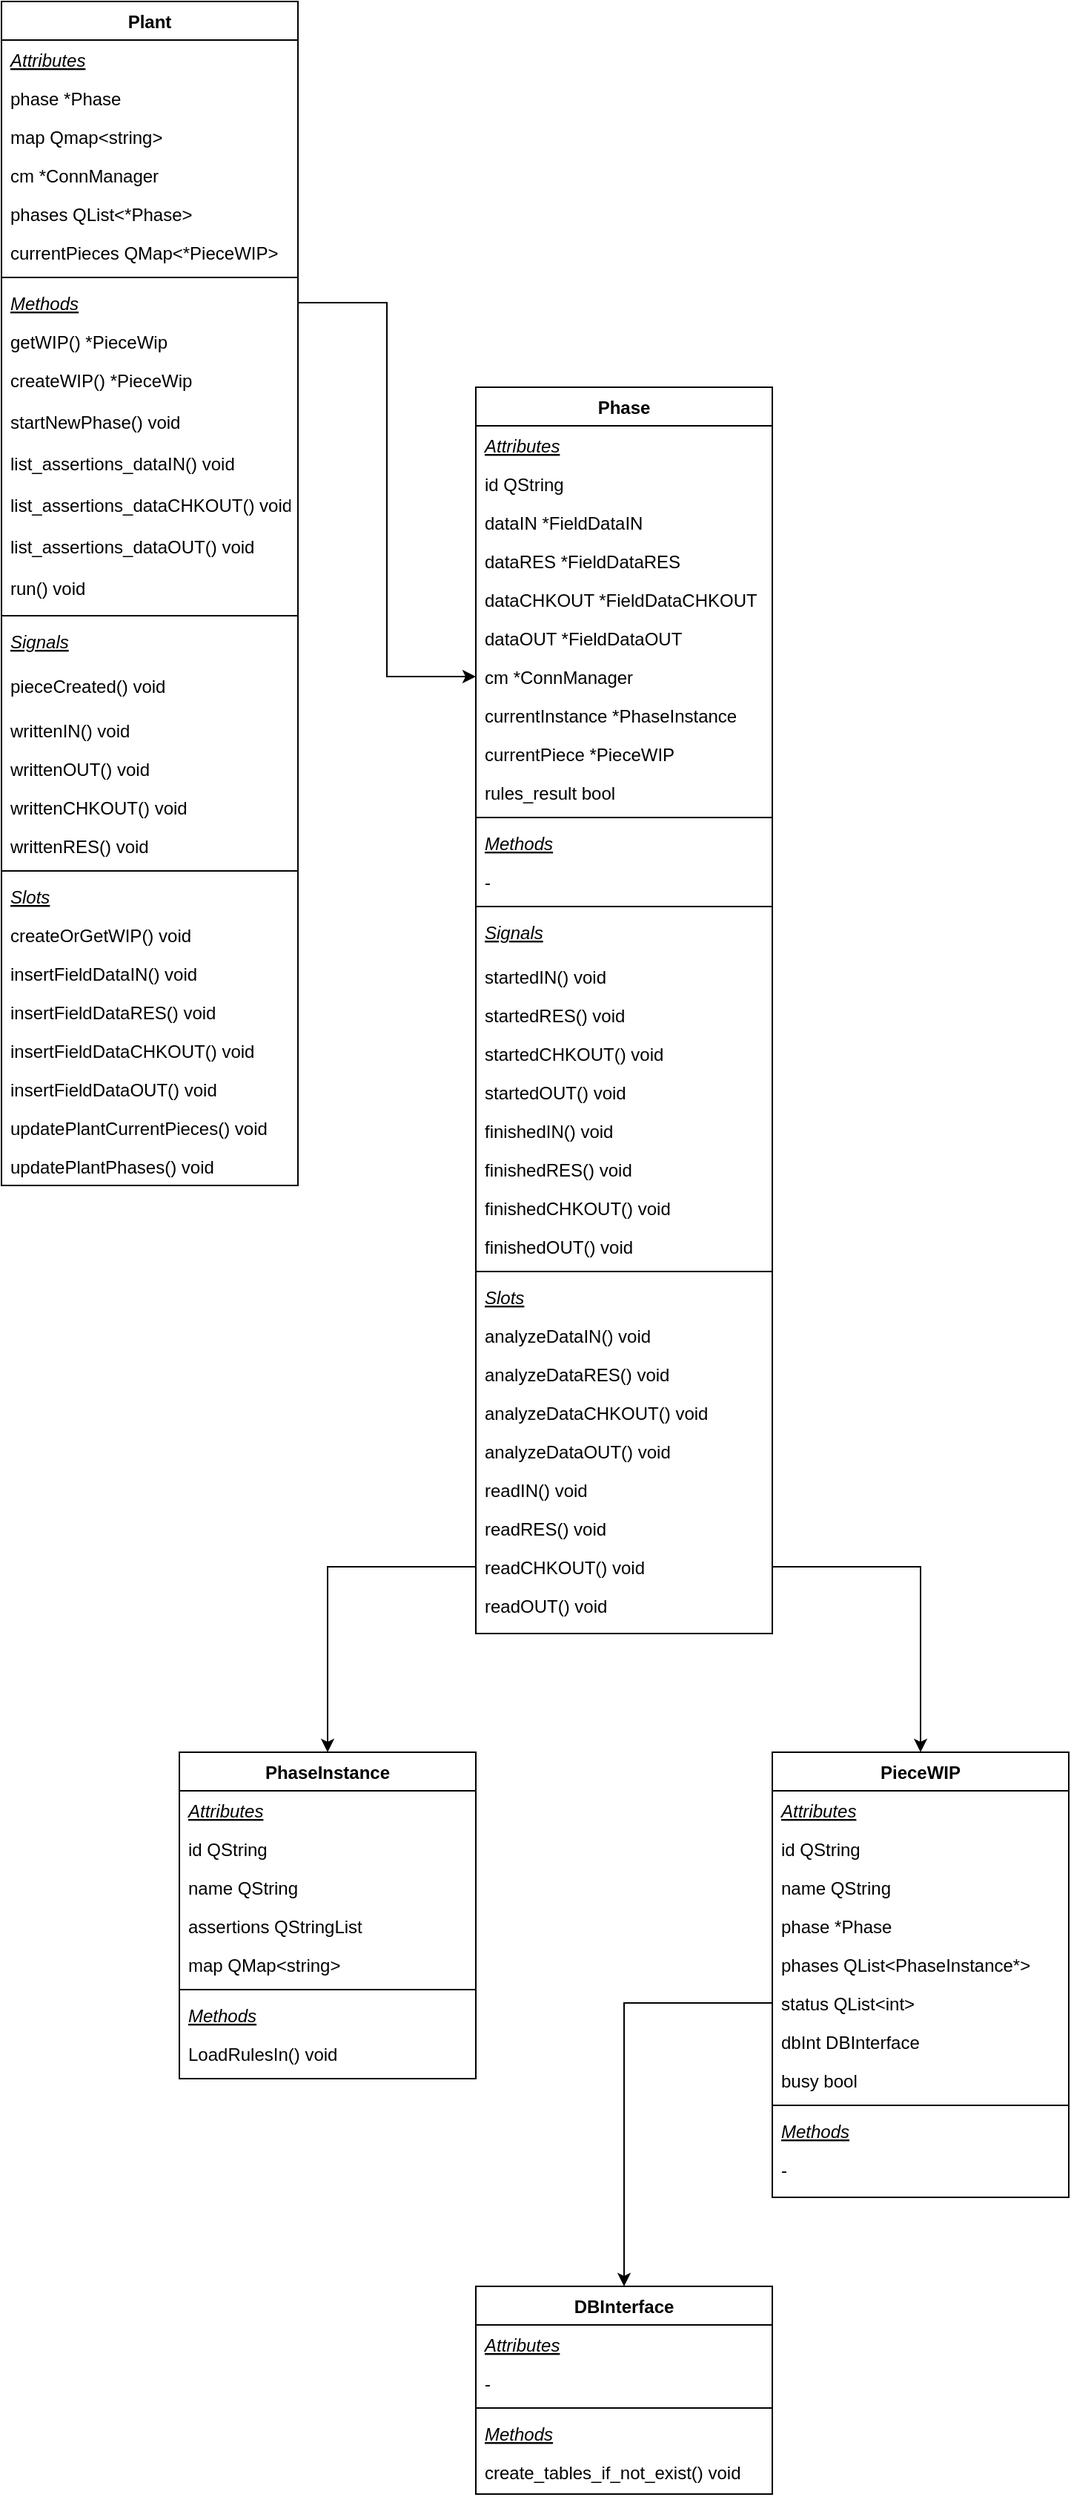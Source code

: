 <mxfile version="20.2.6" type="github">
  <diagram id="C5RBs43oDa-KdzZeNtuy" name="Page-1">
    <mxGraphModel dx="1750" dy="669" grid="1" gridSize="10" guides="1" tooltips="1" connect="1" arrows="1" fold="1" page="1" pageScale="1" pageWidth="827" pageHeight="1169" math="0" shadow="0">
      <root>
        <mxCell id="WIyWlLk6GJQsqaUBKTNV-0" />
        <mxCell id="WIyWlLk6GJQsqaUBKTNV-1" parent="WIyWlLk6GJQsqaUBKTNV-0" />
        <mxCell id="zkfFHV4jXpPFQw0GAbJ--0" value="Plant" style="swimlane;fontStyle=1;align=center;verticalAlign=top;childLayout=stackLayout;horizontal=1;startSize=26;horizontalStack=0;resizeParent=1;resizeLast=0;collapsible=1;marginBottom=0;rounded=0;shadow=0;strokeWidth=1;" parent="WIyWlLk6GJQsqaUBKTNV-1" vertex="1">
          <mxGeometry x="60" y="60" width="200" height="798" as="geometry">
            <mxRectangle x="220" y="120" width="160" height="26" as="alternateBounds" />
          </mxGeometry>
        </mxCell>
        <mxCell id="zkfFHV4jXpPFQw0GAbJ--1" value="Attributes" style="text;align=left;verticalAlign=top;spacingLeft=4;spacingRight=4;overflow=hidden;rotatable=0;points=[[0,0.5],[1,0.5]];portConstraint=eastwest;fontStyle=6" parent="zkfFHV4jXpPFQw0GAbJ--0" vertex="1">
          <mxGeometry y="26" width="200" height="26" as="geometry" />
        </mxCell>
        <mxCell id="JJc6NyB3upuEe_LLqBc--6" value="phase *Phase" style="text;align=left;verticalAlign=top;spacingLeft=4;spacingRight=4;overflow=hidden;rotatable=0;points=[[0,0.5],[1,0.5]];portConstraint=eastwest;" parent="zkfFHV4jXpPFQw0GAbJ--0" vertex="1">
          <mxGeometry y="52" width="200" height="26" as="geometry" />
        </mxCell>
        <mxCell id="JJc6NyB3upuEe_LLqBc--1" value="map Qmap&lt;string&gt;" style="text;align=left;verticalAlign=top;spacingLeft=4;spacingRight=4;overflow=hidden;rotatable=0;points=[[0,0.5],[1,0.5]];portConstraint=eastwest;" parent="zkfFHV4jXpPFQw0GAbJ--0" vertex="1">
          <mxGeometry y="78" width="200" height="26" as="geometry" />
        </mxCell>
        <mxCell id="zkfFHV4jXpPFQw0GAbJ--2" value="cm *ConnManager" style="text;align=left;verticalAlign=top;spacingLeft=4;spacingRight=4;overflow=hidden;rotatable=0;points=[[0,0.5],[1,0.5]];portConstraint=eastwest;rounded=0;shadow=0;html=0;" parent="zkfFHV4jXpPFQw0GAbJ--0" vertex="1">
          <mxGeometry y="104" width="200" height="26" as="geometry" />
        </mxCell>
        <mxCell id="zkfFHV4jXpPFQw0GAbJ--3" value="phases QList&lt;*Phase&gt;" style="text;align=left;verticalAlign=top;spacingLeft=4;spacingRight=4;overflow=hidden;rotatable=0;points=[[0,0.5],[1,0.5]];portConstraint=eastwest;rounded=0;shadow=0;html=0;" parent="zkfFHV4jXpPFQw0GAbJ--0" vertex="1">
          <mxGeometry y="130" width="200" height="26" as="geometry" />
        </mxCell>
        <mxCell id="JJc6NyB3upuEe_LLqBc--2" value="currentPieces QMap&lt;*PieceWIP&gt;" style="text;align=left;verticalAlign=top;spacingLeft=4;spacingRight=4;overflow=hidden;rotatable=0;points=[[0,0.5],[1,0.5]];portConstraint=eastwest;rounded=0;shadow=0;html=0;" parent="zkfFHV4jXpPFQw0GAbJ--0" vertex="1">
          <mxGeometry y="156" width="200" height="26" as="geometry" />
        </mxCell>
        <mxCell id="zkfFHV4jXpPFQw0GAbJ--4" value="" style="line;html=1;strokeWidth=1;align=left;verticalAlign=middle;spacingTop=-1;spacingLeft=3;spacingRight=3;rotatable=0;labelPosition=right;points=[];portConstraint=eastwest;" parent="zkfFHV4jXpPFQw0GAbJ--0" vertex="1">
          <mxGeometry y="182" width="200" height="8" as="geometry" />
        </mxCell>
        <mxCell id="JJc6NyB3upuEe_LLqBc--5" value="Methods" style="text;align=left;verticalAlign=top;spacingLeft=4;spacingRight=4;overflow=hidden;rotatable=0;points=[[0,0.5],[1,0.5]];portConstraint=eastwest;fontStyle=6" parent="zkfFHV4jXpPFQw0GAbJ--0" vertex="1">
          <mxGeometry y="190" width="200" height="26" as="geometry" />
        </mxCell>
        <mxCell id="zkfFHV4jXpPFQw0GAbJ--5" value="getWIP() *PieceWip&#xa;" style="text;align=left;verticalAlign=top;spacingLeft=4;spacingRight=4;overflow=hidden;rotatable=0;points=[[0,0.5],[1,0.5]];portConstraint=eastwest;" parent="zkfFHV4jXpPFQw0GAbJ--0" vertex="1">
          <mxGeometry y="216" width="200" height="26" as="geometry" />
        </mxCell>
        <mxCell id="JJc6NyB3upuEe_LLqBc--3" value="createWIP() *PieceWip&#xa;" style="text;align=left;verticalAlign=top;spacingLeft=4;spacingRight=4;overflow=hidden;rotatable=0;points=[[0,0.5],[1,0.5]];portConstraint=eastwest;" parent="zkfFHV4jXpPFQw0GAbJ--0" vertex="1">
          <mxGeometry y="242" width="200" height="28" as="geometry" />
        </mxCell>
        <mxCell id="JJc6NyB3upuEe_LLqBc--39" value="startNewPhase() void" style="text;align=left;verticalAlign=top;spacingLeft=4;spacingRight=4;overflow=hidden;rotatable=0;points=[[0,0.5],[1,0.5]];portConstraint=eastwest;" parent="zkfFHV4jXpPFQw0GAbJ--0" vertex="1">
          <mxGeometry y="270" width="200" height="28" as="geometry" />
        </mxCell>
        <mxCell id="ZuZzTBEQUE616wW0_k1--4" value="list_assertions_dataIN() void" style="text;align=left;verticalAlign=top;spacingLeft=4;spacingRight=4;overflow=hidden;rotatable=0;points=[[0,0.5],[1,0.5]];portConstraint=eastwest;" vertex="1" parent="zkfFHV4jXpPFQw0GAbJ--0">
          <mxGeometry y="298" width="200" height="28" as="geometry" />
        </mxCell>
        <mxCell id="ZuZzTBEQUE616wW0_k1--36" value="list_assertions_dataCHKOUT() void" style="text;align=left;verticalAlign=top;spacingLeft=4;spacingRight=4;overflow=hidden;rotatable=0;points=[[0,0.5],[1,0.5]];portConstraint=eastwest;" vertex="1" parent="zkfFHV4jXpPFQw0GAbJ--0">
          <mxGeometry y="326" width="200" height="28" as="geometry" />
        </mxCell>
        <mxCell id="ZuZzTBEQUE616wW0_k1--37" value="list_assertions_dataOUT() void" style="text;align=left;verticalAlign=top;spacingLeft=4;spacingRight=4;overflow=hidden;rotatable=0;points=[[0,0.5],[1,0.5]];portConstraint=eastwest;" vertex="1" parent="zkfFHV4jXpPFQw0GAbJ--0">
          <mxGeometry y="354" width="200" height="28" as="geometry" />
        </mxCell>
        <mxCell id="JJc6NyB3upuEe_LLqBc--63" value="run() void" style="text;align=left;verticalAlign=top;spacingLeft=4;spacingRight=4;overflow=hidden;rotatable=0;points=[[0,0.5],[1,0.5]];portConstraint=eastwest;" parent="zkfFHV4jXpPFQw0GAbJ--0" vertex="1">
          <mxGeometry y="382" width="200" height="28" as="geometry" />
        </mxCell>
        <mxCell id="JJc6NyB3upuEe_LLqBc--4" value="" style="line;html=1;strokeWidth=1;align=left;verticalAlign=middle;spacingTop=-1;spacingLeft=3;spacingRight=3;rotatable=0;labelPosition=right;points=[];portConstraint=eastwest;" parent="zkfFHV4jXpPFQw0GAbJ--0" vertex="1">
          <mxGeometry y="410" width="200" height="8" as="geometry" />
        </mxCell>
        <mxCell id="JJc6NyB3upuEe_LLqBc--7" value="Signals" style="text;align=left;verticalAlign=top;spacingLeft=4;spacingRight=4;overflow=hidden;rotatable=0;points=[[0,0.5],[1,0.5]];portConstraint=eastwest;fontStyle=6" parent="zkfFHV4jXpPFQw0GAbJ--0" vertex="1">
          <mxGeometry y="418" width="200" height="30" as="geometry" />
        </mxCell>
        <mxCell id="JJc6NyB3upuEe_LLqBc--10" value="pieceCreated() void" style="text;align=left;verticalAlign=top;spacingLeft=4;spacingRight=4;overflow=hidden;rotatable=0;points=[[0,0.5],[1,0.5]];portConstraint=eastwest;fontStyle=0" parent="zkfFHV4jXpPFQw0GAbJ--0" vertex="1">
          <mxGeometry y="448" width="200" height="30" as="geometry" />
        </mxCell>
        <mxCell id="ZuZzTBEQUE616wW0_k1--0" value="writtenIN() void" style="text;align=left;verticalAlign=middle;spacingLeft=4;spacingRight=4;overflow=hidden;rotatable=0;points=[[0,0.5],[1,0.5]];portConstraint=eastwest;fontStyle=0" vertex="1" parent="zkfFHV4jXpPFQw0GAbJ--0">
          <mxGeometry y="478" width="200" height="26" as="geometry" />
        </mxCell>
        <mxCell id="ZuZzTBEQUE616wW0_k1--3" value="writtenOUT() void" style="text;align=left;verticalAlign=middle;spacingLeft=4;spacingRight=4;overflow=hidden;rotatable=0;points=[[0,0.5],[1,0.5]];portConstraint=eastwest;fontStyle=0" vertex="1" parent="zkfFHV4jXpPFQw0GAbJ--0">
          <mxGeometry y="504" width="200" height="26" as="geometry" />
        </mxCell>
        <mxCell id="ZuZzTBEQUE616wW0_k1--2" value="writtenCHKOUT() void" style="text;align=left;verticalAlign=middle;spacingLeft=4;spacingRight=4;overflow=hidden;rotatable=0;points=[[0,0.5],[1,0.5]];portConstraint=eastwest;fontStyle=0" vertex="1" parent="zkfFHV4jXpPFQw0GAbJ--0">
          <mxGeometry y="530" width="200" height="26" as="geometry" />
        </mxCell>
        <mxCell id="ZuZzTBEQUE616wW0_k1--1" value="writtenRES() void" style="text;align=left;verticalAlign=middle;spacingLeft=4;spacingRight=4;overflow=hidden;rotatable=0;points=[[0,0.5],[1,0.5]];portConstraint=eastwest;fontStyle=0" vertex="1" parent="zkfFHV4jXpPFQw0GAbJ--0">
          <mxGeometry y="556" width="200" height="26" as="geometry" />
        </mxCell>
        <mxCell id="JJc6NyB3upuEe_LLqBc--8" value="" style="line;html=1;strokeWidth=1;align=left;verticalAlign=middle;spacingTop=-1;spacingLeft=3;spacingRight=3;rotatable=0;labelPosition=right;points=[];portConstraint=eastwest;" parent="zkfFHV4jXpPFQw0GAbJ--0" vertex="1">
          <mxGeometry y="582" width="200" height="8" as="geometry" />
        </mxCell>
        <mxCell id="JJc6NyB3upuEe_LLqBc--9" value="Slots" style="text;align=left;verticalAlign=top;spacingLeft=4;spacingRight=4;overflow=hidden;rotatable=0;points=[[0,0.5],[1,0.5]];portConstraint=eastwest;fontStyle=6" parent="zkfFHV4jXpPFQw0GAbJ--0" vertex="1">
          <mxGeometry y="590" width="200" height="26" as="geometry" />
        </mxCell>
        <mxCell id="JJc6NyB3upuEe_LLqBc--11" value="createOrGetWIP() void" style="text;align=left;verticalAlign=top;spacingLeft=4;spacingRight=4;overflow=hidden;rotatable=0;points=[[0,0.5],[1,0.5]];portConstraint=eastwest;fontStyle=0" parent="zkfFHV4jXpPFQw0GAbJ--0" vertex="1">
          <mxGeometry y="616" width="200" height="26" as="geometry" />
        </mxCell>
        <mxCell id="JJc6NyB3upuEe_LLqBc--12" value="insertFieldDataIN() void" style="text;align=left;verticalAlign=top;spacingLeft=4;spacingRight=4;overflow=hidden;rotatable=0;points=[[0,0.5],[1,0.5]];portConstraint=eastwest;fontStyle=0" parent="zkfFHV4jXpPFQw0GAbJ--0" vertex="1">
          <mxGeometry y="642" width="200" height="26" as="geometry" />
        </mxCell>
        <mxCell id="JJc6NyB3upuEe_LLqBc--13" value="insertFieldDataRES() void" style="text;align=left;verticalAlign=top;spacingLeft=4;spacingRight=4;overflow=hidden;rotatable=0;points=[[0,0.5],[1,0.5]];portConstraint=eastwest;fontStyle=0" parent="zkfFHV4jXpPFQw0GAbJ--0" vertex="1">
          <mxGeometry y="668" width="200" height="26" as="geometry" />
        </mxCell>
        <mxCell id="JJc6NyB3upuEe_LLqBc--14" value="insertFieldDataCHKOUT() void" style="text;align=left;verticalAlign=top;spacingLeft=4;spacingRight=4;overflow=hidden;rotatable=0;points=[[0,0.5],[1,0.5]];portConstraint=eastwest;fontStyle=0" parent="zkfFHV4jXpPFQw0GAbJ--0" vertex="1">
          <mxGeometry y="694" width="200" height="26" as="geometry" />
        </mxCell>
        <mxCell id="JJc6NyB3upuEe_LLqBc--112" value="insertFieldDataOUT() void" style="text;align=left;verticalAlign=top;spacingLeft=4;spacingRight=4;overflow=hidden;rotatable=0;points=[[0,0.5],[1,0.5]];portConstraint=eastwest;fontStyle=0" parent="zkfFHV4jXpPFQw0GAbJ--0" vertex="1">
          <mxGeometry y="720" width="200" height="26" as="geometry" />
        </mxCell>
        <mxCell id="JJc6NyB3upuEe_LLqBc--15" value="updatePlantCurrentPieces() void" style="text;align=left;verticalAlign=top;spacingLeft=4;spacingRight=4;overflow=hidden;rotatable=0;points=[[0,0.5],[1,0.5]];portConstraint=eastwest;fontStyle=0" parent="zkfFHV4jXpPFQw0GAbJ--0" vertex="1">
          <mxGeometry y="746" width="200" height="26" as="geometry" />
        </mxCell>
        <mxCell id="JJc6NyB3upuEe_LLqBc--16" value="updatePlantPhases() void" style="text;align=left;verticalAlign=top;spacingLeft=4;spacingRight=4;overflow=hidden;rotatable=0;points=[[0,0.5],[1,0.5]];portConstraint=eastwest;fontStyle=0" parent="zkfFHV4jXpPFQw0GAbJ--0" vertex="1">
          <mxGeometry y="772" width="200" height="26" as="geometry" />
        </mxCell>
        <mxCell id="JJc6NyB3upuEe_LLqBc--17" value="Phase" style="swimlane;fontStyle=1;align=center;verticalAlign=top;childLayout=stackLayout;horizontal=1;startSize=26;horizontalStack=0;resizeParent=1;resizeLast=0;collapsible=1;marginBottom=0;rounded=0;shadow=0;strokeWidth=1;" parent="WIyWlLk6GJQsqaUBKTNV-1" vertex="1">
          <mxGeometry x="380" y="320" width="200" height="840" as="geometry">
            <mxRectangle x="220" y="120" width="160" height="26" as="alternateBounds" />
          </mxGeometry>
        </mxCell>
        <mxCell id="JJc6NyB3upuEe_LLqBc--18" value="Attributes" style="text;align=left;verticalAlign=top;spacingLeft=4;spacingRight=4;overflow=hidden;rotatable=0;points=[[0,0.5],[1,0.5]];portConstraint=eastwest;fontStyle=6" parent="JJc6NyB3upuEe_LLqBc--17" vertex="1">
          <mxGeometry y="26" width="200" height="26" as="geometry" />
        </mxCell>
        <mxCell id="JJc6NyB3upuEe_LLqBc--19" value="id QString" style="text;align=left;verticalAlign=top;spacingLeft=4;spacingRight=4;overflow=hidden;rotatable=0;points=[[0,0.5],[1,0.5]];portConstraint=eastwest;" parent="JJc6NyB3upuEe_LLqBc--17" vertex="1">
          <mxGeometry y="52" width="200" height="26" as="geometry" />
        </mxCell>
        <mxCell id="JJc6NyB3upuEe_LLqBc--20" value="dataIN *FieldDataIN" style="text;align=left;verticalAlign=top;spacingLeft=4;spacingRight=4;overflow=hidden;rotatable=0;points=[[0,0.5],[1,0.5]];portConstraint=eastwest;" parent="JJc6NyB3upuEe_LLqBc--17" vertex="1">
          <mxGeometry y="78" width="200" height="26" as="geometry" />
        </mxCell>
        <mxCell id="JJc6NyB3upuEe_LLqBc--21" value="dataRES *FieldDataRES" style="text;align=left;verticalAlign=top;spacingLeft=4;spacingRight=4;overflow=hidden;rotatable=0;points=[[0,0.5],[1,0.5]];portConstraint=eastwest;rounded=0;shadow=0;html=0;" parent="JJc6NyB3upuEe_LLqBc--17" vertex="1">
          <mxGeometry y="104" width="200" height="26" as="geometry" />
        </mxCell>
        <mxCell id="JJc6NyB3upuEe_LLqBc--22" value="dataCHKOUT *FieldDataCHKOUT" style="text;align=left;verticalAlign=top;spacingLeft=4;spacingRight=4;overflow=hidden;rotatable=0;points=[[0,0.5],[1,0.5]];portConstraint=eastwest;rounded=0;shadow=0;html=0;" parent="JJc6NyB3upuEe_LLqBc--17" vertex="1">
          <mxGeometry y="130" width="200" height="26" as="geometry" />
        </mxCell>
        <mxCell id="JJc6NyB3upuEe_LLqBc--64" value="dataOUT *FieldDataOUT" style="text;align=left;verticalAlign=top;spacingLeft=4;spacingRight=4;overflow=hidden;rotatable=0;points=[[0,0.5],[1,0.5]];portConstraint=eastwest;rounded=0;shadow=0;html=0;" parent="JJc6NyB3upuEe_LLqBc--17" vertex="1">
          <mxGeometry y="156" width="200" height="26" as="geometry" />
        </mxCell>
        <mxCell id="JJc6NyB3upuEe_LLqBc--65" value="cm *ConnManager" style="text;align=left;verticalAlign=top;spacingLeft=4;spacingRight=4;overflow=hidden;rotatable=0;points=[[0,0.5],[1,0.5]];portConstraint=eastwest;rounded=0;shadow=0;html=0;" parent="JJc6NyB3upuEe_LLqBc--17" vertex="1">
          <mxGeometry y="182" width="200" height="26" as="geometry" />
        </mxCell>
        <mxCell id="JJc6NyB3upuEe_LLqBc--66" value="currentInstance *PhaseInstance" style="text;align=left;verticalAlign=top;spacingLeft=4;spacingRight=4;overflow=hidden;rotatable=0;points=[[0,0.5],[1,0.5]];portConstraint=eastwest;rounded=0;shadow=0;html=0;" parent="JJc6NyB3upuEe_LLqBc--17" vertex="1">
          <mxGeometry y="208" width="200" height="26" as="geometry" />
        </mxCell>
        <mxCell id="JJc6NyB3upuEe_LLqBc--67" value="currentPiece *PieceWIP" style="text;align=left;verticalAlign=top;spacingLeft=4;spacingRight=4;overflow=hidden;rotatable=0;points=[[0,0.5],[1,0.5]];portConstraint=eastwest;rounded=0;shadow=0;html=0;" parent="JJc6NyB3upuEe_LLqBc--17" vertex="1">
          <mxGeometry y="234" width="200" height="26" as="geometry" />
        </mxCell>
        <mxCell id="JJc6NyB3upuEe_LLqBc--23" value="rules_result bool" style="text;align=left;verticalAlign=top;spacingLeft=4;spacingRight=4;overflow=hidden;rotatable=0;points=[[0,0.5],[1,0.5]];portConstraint=eastwest;rounded=0;shadow=0;html=0;" parent="JJc6NyB3upuEe_LLqBc--17" vertex="1">
          <mxGeometry y="260" width="200" height="26" as="geometry" />
        </mxCell>
        <mxCell id="JJc6NyB3upuEe_LLqBc--24" value="" style="line;html=1;strokeWidth=1;align=left;verticalAlign=middle;spacingTop=-1;spacingLeft=3;spacingRight=3;rotatable=0;labelPosition=right;points=[];portConstraint=eastwest;" parent="JJc6NyB3upuEe_LLqBc--17" vertex="1">
          <mxGeometry y="286" width="200" height="8" as="geometry" />
        </mxCell>
        <mxCell id="JJc6NyB3upuEe_LLqBc--25" value="Methods" style="text;align=left;verticalAlign=top;spacingLeft=4;spacingRight=4;overflow=hidden;rotatable=0;points=[[0,0.5],[1,0.5]];portConstraint=eastwest;fontStyle=6" parent="JJc6NyB3upuEe_LLqBc--17" vertex="1">
          <mxGeometry y="294" width="200" height="26" as="geometry" />
        </mxCell>
        <mxCell id="JJc6NyB3upuEe_LLqBc--26" value="-" style="text;align=left;verticalAlign=top;spacingLeft=4;spacingRight=4;overflow=hidden;rotatable=0;points=[[0,0.5],[1,0.5]];portConstraint=eastwest;" parent="JJc6NyB3upuEe_LLqBc--17" vertex="1">
          <mxGeometry y="320" width="200" height="26" as="geometry" />
        </mxCell>
        <mxCell id="JJc6NyB3upuEe_LLqBc--28" value="" style="line;html=1;strokeWidth=1;align=left;verticalAlign=middle;spacingTop=-1;spacingLeft=3;spacingRight=3;rotatable=0;labelPosition=right;points=[];portConstraint=eastwest;" parent="JJc6NyB3upuEe_LLqBc--17" vertex="1">
          <mxGeometry y="346" width="200" height="8" as="geometry" />
        </mxCell>
        <mxCell id="JJc6NyB3upuEe_LLqBc--29" value="Signals" style="text;align=left;verticalAlign=top;spacingLeft=4;spacingRight=4;overflow=hidden;rotatable=0;points=[[0,0.5],[1,0.5]];portConstraint=eastwest;fontStyle=6" parent="JJc6NyB3upuEe_LLqBc--17" vertex="1">
          <mxGeometry y="354" width="200" height="30" as="geometry" />
        </mxCell>
        <mxCell id="JJc6NyB3upuEe_LLqBc--30" value="startedIN() void" style="text;align=left;verticalAlign=middle;spacingLeft=4;spacingRight=4;overflow=hidden;rotatable=0;points=[[0,0.5],[1,0.5]];portConstraint=eastwest;fontStyle=0;spacing=2;" parent="JJc6NyB3upuEe_LLqBc--17" vertex="1">
          <mxGeometry y="384" width="200" height="26" as="geometry" />
        </mxCell>
        <mxCell id="JJc6NyB3upuEe_LLqBc--68" value="startedRES() void" style="text;align=left;verticalAlign=middle;spacingLeft=4;spacingRight=4;overflow=hidden;rotatable=0;points=[[0,0.5],[1,0.5]];portConstraint=eastwest;fontStyle=0" parent="JJc6NyB3upuEe_LLqBc--17" vertex="1">
          <mxGeometry y="410" width="200" height="26" as="geometry" />
        </mxCell>
        <mxCell id="JJc6NyB3upuEe_LLqBc--69" value="startedCHKOUT() void" style="text;align=left;verticalAlign=middle;spacingLeft=4;spacingRight=4;overflow=hidden;rotatable=0;points=[[0,0.5],[1,0.5]];portConstraint=eastwest;fontStyle=0" parent="JJc6NyB3upuEe_LLqBc--17" vertex="1">
          <mxGeometry y="436" width="200" height="26" as="geometry" />
        </mxCell>
        <mxCell id="JJc6NyB3upuEe_LLqBc--70" value="startedOUT() void" style="text;align=left;verticalAlign=middle;spacingLeft=4;spacingRight=4;overflow=hidden;rotatable=0;points=[[0,0.5],[1,0.5]];portConstraint=eastwest;fontStyle=0" parent="JJc6NyB3upuEe_LLqBc--17" vertex="1">
          <mxGeometry y="462" width="200" height="26" as="geometry" />
        </mxCell>
        <mxCell id="JJc6NyB3upuEe_LLqBc--71" value="finishedIN() void" style="text;align=left;verticalAlign=middle;spacingLeft=4;spacingRight=4;overflow=hidden;rotatable=0;points=[[0,0.5],[1,0.5]];portConstraint=eastwest;fontStyle=0" parent="JJc6NyB3upuEe_LLqBc--17" vertex="1">
          <mxGeometry y="488" width="200" height="26" as="geometry" />
        </mxCell>
        <mxCell id="JJc6NyB3upuEe_LLqBc--72" value="finishedRES() void" style="text;align=left;verticalAlign=middle;spacingLeft=4;spacingRight=4;overflow=hidden;rotatable=0;points=[[0,0.5],[1,0.5]];portConstraint=eastwest;fontStyle=0" parent="JJc6NyB3upuEe_LLqBc--17" vertex="1">
          <mxGeometry y="514" width="200" height="26" as="geometry" />
        </mxCell>
        <mxCell id="JJc6NyB3upuEe_LLqBc--73" value="finishedCHKOUT() void" style="text;align=left;verticalAlign=middle;spacingLeft=4;spacingRight=4;overflow=hidden;rotatable=0;points=[[0,0.5],[1,0.5]];portConstraint=eastwest;fontStyle=0" parent="JJc6NyB3upuEe_LLqBc--17" vertex="1">
          <mxGeometry y="540" width="200" height="26" as="geometry" />
        </mxCell>
        <mxCell id="JJc6NyB3upuEe_LLqBc--74" value="finishedOUT() void" style="text;align=left;verticalAlign=middle;spacingLeft=4;spacingRight=4;overflow=hidden;rotatable=0;points=[[0,0.5],[1,0.5]];portConstraint=eastwest;fontStyle=0" parent="JJc6NyB3upuEe_LLqBc--17" vertex="1">
          <mxGeometry y="566" width="200" height="26" as="geometry" />
        </mxCell>
        <mxCell id="JJc6NyB3upuEe_LLqBc--31" value="" style="line;html=1;strokeWidth=1;align=left;verticalAlign=middle;spacingTop=-1;spacingLeft=3;spacingRight=3;rotatable=0;labelPosition=right;points=[];portConstraint=eastwest;" parent="JJc6NyB3upuEe_LLqBc--17" vertex="1">
          <mxGeometry y="592" width="200" height="8" as="geometry" />
        </mxCell>
        <mxCell id="JJc6NyB3upuEe_LLqBc--32" value="Slots" style="text;align=left;verticalAlign=top;spacingLeft=4;spacingRight=4;overflow=hidden;rotatable=0;points=[[0,0.5],[1,0.5]];portConstraint=eastwest;fontStyle=6" parent="JJc6NyB3upuEe_LLqBc--17" vertex="1">
          <mxGeometry y="600" width="200" height="26" as="geometry" />
        </mxCell>
        <mxCell id="JJc6NyB3upuEe_LLqBc--34" value="analyzeDataIN() void" style="text;align=left;verticalAlign=top;spacingLeft=4;spacingRight=4;overflow=hidden;rotatable=0;points=[[0,0.5],[1,0.5]];portConstraint=eastwest;fontStyle=0" parent="JJc6NyB3upuEe_LLqBc--17" vertex="1">
          <mxGeometry y="626" width="200" height="26" as="geometry" />
        </mxCell>
        <mxCell id="JJc6NyB3upuEe_LLqBc--35" value="analyzeDataRES() void" style="text;align=left;verticalAlign=top;spacingLeft=4;spacingRight=4;overflow=hidden;rotatable=0;points=[[0,0.5],[1,0.5]];portConstraint=eastwest;fontStyle=0" parent="JJc6NyB3upuEe_LLqBc--17" vertex="1">
          <mxGeometry y="652" width="200" height="26" as="geometry" />
        </mxCell>
        <mxCell id="JJc6NyB3upuEe_LLqBc--36" value="analyzeDataCHKOUT() void" style="text;align=left;verticalAlign=top;spacingLeft=4;spacingRight=4;overflow=hidden;rotatable=0;points=[[0,0.5],[1,0.5]];portConstraint=eastwest;fontStyle=0" parent="JJc6NyB3upuEe_LLqBc--17" vertex="1">
          <mxGeometry y="678" width="200" height="26" as="geometry" />
        </mxCell>
        <mxCell id="JJc6NyB3upuEe_LLqBc--37" value="analyzeDataOUT() void" style="text;align=left;verticalAlign=top;spacingLeft=4;spacingRight=4;overflow=hidden;rotatable=0;points=[[0,0.5],[1,0.5]];portConstraint=eastwest;fontStyle=0" parent="JJc6NyB3upuEe_LLqBc--17" vertex="1">
          <mxGeometry y="704" width="200" height="26" as="geometry" />
        </mxCell>
        <mxCell id="JJc6NyB3upuEe_LLqBc--113" value="readIN() void" style="text;align=left;verticalAlign=top;spacingLeft=4;spacingRight=4;overflow=hidden;rotatable=0;points=[[0,0.5],[1,0.5]];portConstraint=eastwest;fontStyle=0" parent="JJc6NyB3upuEe_LLqBc--17" vertex="1">
          <mxGeometry y="730" width="200" height="26" as="geometry" />
        </mxCell>
        <mxCell id="JJc6NyB3upuEe_LLqBc--114" value="readRES() void" style="text;align=left;verticalAlign=top;spacingLeft=4;spacingRight=4;overflow=hidden;rotatable=0;points=[[0,0.5],[1,0.5]];portConstraint=eastwest;fontStyle=0" parent="JJc6NyB3upuEe_LLqBc--17" vertex="1">
          <mxGeometry y="756" width="200" height="26" as="geometry" />
        </mxCell>
        <mxCell id="JJc6NyB3upuEe_LLqBc--115" value="readCHKOUT() void" style="text;align=left;verticalAlign=top;spacingLeft=4;spacingRight=4;overflow=hidden;rotatable=0;points=[[0,0.5],[1,0.5]];portConstraint=eastwest;fontStyle=0" parent="JJc6NyB3upuEe_LLqBc--17" vertex="1">
          <mxGeometry y="782" width="200" height="26" as="geometry" />
        </mxCell>
        <mxCell id="JJc6NyB3upuEe_LLqBc--116" value="readOUT() void" style="text;align=left;verticalAlign=top;spacingLeft=4;spacingRight=4;overflow=hidden;rotatable=0;points=[[0,0.5],[1,0.5]];portConstraint=eastwest;fontStyle=0" parent="JJc6NyB3upuEe_LLqBc--17" vertex="1">
          <mxGeometry y="808" width="200" height="26" as="geometry" />
        </mxCell>
        <mxCell id="JJc6NyB3upuEe_LLqBc--117" value="PhaseInstance" style="swimlane;fontStyle=1;align=center;verticalAlign=top;childLayout=stackLayout;horizontal=1;startSize=26;horizontalStack=0;resizeParent=1;resizeLast=0;collapsible=1;marginBottom=0;rounded=0;shadow=0;strokeWidth=1;" parent="WIyWlLk6GJQsqaUBKTNV-1" vertex="1">
          <mxGeometry x="180" y="1240" width="200" height="220" as="geometry">
            <mxRectangle x="220" y="120" width="160" height="26" as="alternateBounds" />
          </mxGeometry>
        </mxCell>
        <mxCell id="JJc6NyB3upuEe_LLqBc--118" value="Attributes" style="text;align=left;verticalAlign=top;spacingLeft=4;spacingRight=4;overflow=hidden;rotatable=0;points=[[0,0.5],[1,0.5]];portConstraint=eastwest;fontStyle=6" parent="JJc6NyB3upuEe_LLqBc--117" vertex="1">
          <mxGeometry y="26" width="200" height="26" as="geometry" />
        </mxCell>
        <mxCell id="JJc6NyB3upuEe_LLqBc--119" value="id QString" style="text;align=left;verticalAlign=top;spacingLeft=4;spacingRight=4;overflow=hidden;rotatable=0;points=[[0,0.5],[1,0.5]];portConstraint=eastwest;" parent="JJc6NyB3upuEe_LLqBc--117" vertex="1">
          <mxGeometry y="52" width="200" height="26" as="geometry" />
        </mxCell>
        <mxCell id="JJc6NyB3upuEe_LLqBc--120" value="name QString" style="text;align=left;verticalAlign=top;spacingLeft=4;spacingRight=4;overflow=hidden;rotatable=0;points=[[0,0.5],[1,0.5]];portConstraint=eastwest;" parent="JJc6NyB3upuEe_LLqBc--117" vertex="1">
          <mxGeometry y="78" width="200" height="26" as="geometry" />
        </mxCell>
        <mxCell id="JJc6NyB3upuEe_LLqBc--121" value="assertions QStringList" style="text;align=left;verticalAlign=top;spacingLeft=4;spacingRight=4;overflow=hidden;rotatable=0;points=[[0,0.5],[1,0.5]];portConstraint=eastwest;rounded=0;shadow=0;html=0;" parent="JJc6NyB3upuEe_LLqBc--117" vertex="1">
          <mxGeometry y="104" width="200" height="26" as="geometry" />
        </mxCell>
        <mxCell id="JJc6NyB3upuEe_LLqBc--122" value="map QMap&lt;string&gt;" style="text;align=left;verticalAlign=top;spacingLeft=4;spacingRight=4;overflow=hidden;rotatable=0;points=[[0,0.5],[1,0.5]];portConstraint=eastwest;rounded=0;shadow=0;html=0;" parent="JJc6NyB3upuEe_LLqBc--117" vertex="1">
          <mxGeometry y="130" width="200" height="26" as="geometry" />
        </mxCell>
        <mxCell id="JJc6NyB3upuEe_LLqBc--124" value="" style="line;html=1;strokeWidth=1;align=left;verticalAlign=middle;spacingTop=-1;spacingLeft=3;spacingRight=3;rotatable=0;labelPosition=right;points=[];portConstraint=eastwest;" parent="JJc6NyB3upuEe_LLqBc--117" vertex="1">
          <mxGeometry y="156" width="200" height="8" as="geometry" />
        </mxCell>
        <mxCell id="JJc6NyB3upuEe_LLqBc--125" value="Methods" style="text;align=left;verticalAlign=top;spacingLeft=4;spacingRight=4;overflow=hidden;rotatable=0;points=[[0,0.5],[1,0.5]];portConstraint=eastwest;fontStyle=6" parent="JJc6NyB3upuEe_LLqBc--117" vertex="1">
          <mxGeometry y="164" width="200" height="26" as="geometry" />
        </mxCell>
        <mxCell id="JJc6NyB3upuEe_LLqBc--129" value="LoadRulesIn() void" style="text;align=left;verticalAlign=top;spacingLeft=4;spacingRight=4;overflow=hidden;rotatable=0;points=[[0,0.5],[1,0.5]];portConstraint=eastwest;" parent="JJc6NyB3upuEe_LLqBc--117" vertex="1">
          <mxGeometry y="190" width="200" height="28" as="geometry" />
        </mxCell>
        <mxCell id="JJc6NyB3upuEe_LLqBc--142" value="PieceWIP" style="swimlane;fontStyle=1;align=center;verticalAlign=top;childLayout=stackLayout;horizontal=1;startSize=26;horizontalStack=0;resizeParent=1;resizeLast=0;collapsible=1;marginBottom=0;rounded=0;shadow=0;strokeWidth=1;" parent="WIyWlLk6GJQsqaUBKTNV-1" vertex="1">
          <mxGeometry x="580" y="1240" width="200" height="300" as="geometry">
            <mxRectangle x="220" y="120" width="160" height="26" as="alternateBounds" />
          </mxGeometry>
        </mxCell>
        <mxCell id="JJc6NyB3upuEe_LLqBc--143" value="Attributes" style="text;align=left;verticalAlign=top;spacingLeft=4;spacingRight=4;overflow=hidden;rotatable=0;points=[[0,0.5],[1,0.5]];portConstraint=eastwest;fontStyle=6" parent="JJc6NyB3upuEe_LLqBc--142" vertex="1">
          <mxGeometry y="26" width="200" height="26" as="geometry" />
        </mxCell>
        <mxCell id="JJc6NyB3upuEe_LLqBc--170" value="id QString" style="text;align=left;verticalAlign=top;spacingLeft=4;spacingRight=4;overflow=hidden;rotatable=0;points=[[0,0.5],[1,0.5]];portConstraint=eastwest;" parent="JJc6NyB3upuEe_LLqBc--142" vertex="1">
          <mxGeometry y="52" width="200" height="26" as="geometry" />
        </mxCell>
        <mxCell id="JJc6NyB3upuEe_LLqBc--171" value="name QString" style="text;align=left;verticalAlign=top;spacingLeft=4;spacingRight=4;overflow=hidden;rotatable=0;points=[[0,0.5],[1,0.5]];portConstraint=eastwest;" parent="JJc6NyB3upuEe_LLqBc--142" vertex="1">
          <mxGeometry y="78" width="200" height="26" as="geometry" />
        </mxCell>
        <mxCell id="JJc6NyB3upuEe_LLqBc--144" value="phase *Phase" style="text;align=left;verticalAlign=top;spacingLeft=4;spacingRight=4;overflow=hidden;rotatable=0;points=[[0,0.5],[1,0.5]];portConstraint=eastwest;" parent="JJc6NyB3upuEe_LLqBc--142" vertex="1">
          <mxGeometry y="104" width="200" height="26" as="geometry" />
        </mxCell>
        <mxCell id="JJc6NyB3upuEe_LLqBc--145" value="phases QList&lt;PhaseInstance*&gt;" style="text;align=left;verticalAlign=top;spacingLeft=4;spacingRight=4;overflow=hidden;rotatable=0;points=[[0,0.5],[1,0.5]];portConstraint=eastwest;" parent="JJc6NyB3upuEe_LLqBc--142" vertex="1">
          <mxGeometry y="130" width="200" height="26" as="geometry" />
        </mxCell>
        <mxCell id="JJc6NyB3upuEe_LLqBc--146" value="status QList&lt;int&gt;" style="text;align=left;verticalAlign=top;spacingLeft=4;spacingRight=4;overflow=hidden;rotatable=0;points=[[0,0.5],[1,0.5]];portConstraint=eastwest;rounded=0;shadow=0;html=0;" parent="JJc6NyB3upuEe_LLqBc--142" vertex="1">
          <mxGeometry y="156" width="200" height="26" as="geometry" />
        </mxCell>
        <mxCell id="JJc6NyB3upuEe_LLqBc--147" value="dbInt DBInterface" style="text;align=left;verticalAlign=top;spacingLeft=4;spacingRight=4;overflow=hidden;rotatable=0;points=[[0,0.5],[1,0.5]];portConstraint=eastwest;rounded=0;shadow=0;html=0;" parent="JJc6NyB3upuEe_LLqBc--142" vertex="1">
          <mxGeometry y="182" width="200" height="26" as="geometry" />
        </mxCell>
        <mxCell id="JJc6NyB3upuEe_LLqBc--172" value="busy bool" style="text;align=left;verticalAlign=top;spacingLeft=4;spacingRight=4;overflow=hidden;rotatable=0;points=[[0,0.5],[1,0.5]];portConstraint=eastwest;rounded=0;shadow=0;html=0;" parent="JJc6NyB3upuEe_LLqBc--142" vertex="1">
          <mxGeometry y="208" width="200" height="26" as="geometry" />
        </mxCell>
        <mxCell id="JJc6NyB3upuEe_LLqBc--149" value="" style="line;html=1;strokeWidth=1;align=left;verticalAlign=middle;spacingTop=-1;spacingLeft=3;spacingRight=3;rotatable=0;labelPosition=right;points=[];portConstraint=eastwest;" parent="JJc6NyB3upuEe_LLqBc--142" vertex="1">
          <mxGeometry y="234" width="200" height="8" as="geometry" />
        </mxCell>
        <mxCell id="JJc6NyB3upuEe_LLqBc--150" value="Methods" style="text;align=left;verticalAlign=top;spacingLeft=4;spacingRight=4;overflow=hidden;rotatable=0;points=[[0,0.5],[1,0.5]];portConstraint=eastwest;fontStyle=6" parent="JJc6NyB3upuEe_LLqBc--142" vertex="1">
          <mxGeometry y="242" width="200" height="26" as="geometry" />
        </mxCell>
        <mxCell id="JJc6NyB3upuEe_LLqBc--152" value="-" style="text;align=left;verticalAlign=top;spacingLeft=4;spacingRight=4;overflow=hidden;rotatable=0;points=[[0,0.5],[1,0.5]];portConstraint=eastwest;" parent="JJc6NyB3upuEe_LLqBc--142" vertex="1">
          <mxGeometry y="268" width="200" height="26" as="geometry" />
        </mxCell>
        <mxCell id="JJc6NyB3upuEe_LLqBc--167" style="edgeStyle=orthogonalEdgeStyle;rounded=0;orthogonalLoop=1;jettySize=auto;html=1;exitX=0;exitY=0.5;exitDx=0;exitDy=0;entryX=0.5;entryY=0;entryDx=0;entryDy=0;" parent="WIyWlLk6GJQsqaUBKTNV-1" source="JJc6NyB3upuEe_LLqBc--115" target="JJc6NyB3upuEe_LLqBc--117" edge="1">
          <mxGeometry relative="1" as="geometry" />
        </mxCell>
        <mxCell id="JJc6NyB3upuEe_LLqBc--169" style="edgeStyle=orthogonalEdgeStyle;rounded=0;orthogonalLoop=1;jettySize=auto;html=1;exitX=1;exitY=0.5;exitDx=0;exitDy=0;entryX=0.5;entryY=0;entryDx=0;entryDy=0;" parent="WIyWlLk6GJQsqaUBKTNV-1" source="JJc6NyB3upuEe_LLqBc--115" target="JJc6NyB3upuEe_LLqBc--142" edge="1">
          <mxGeometry relative="1" as="geometry" />
        </mxCell>
        <mxCell id="JJc6NyB3upuEe_LLqBc--173" value="DBInterface" style="swimlane;fontStyle=1;align=center;verticalAlign=top;childLayout=stackLayout;horizontal=1;startSize=26;horizontalStack=0;resizeParent=1;resizeLast=0;collapsible=1;marginBottom=0;rounded=0;shadow=0;strokeWidth=1;" parent="WIyWlLk6GJQsqaUBKTNV-1" vertex="1">
          <mxGeometry x="380" y="1600" width="200" height="140" as="geometry">
            <mxRectangle x="220" y="120" width="160" height="26" as="alternateBounds" />
          </mxGeometry>
        </mxCell>
        <mxCell id="JJc6NyB3upuEe_LLqBc--174" value="Attributes" style="text;align=left;verticalAlign=top;spacingLeft=4;spacingRight=4;overflow=hidden;rotatable=0;points=[[0,0.5],[1,0.5]];portConstraint=eastwest;fontStyle=6" parent="JJc6NyB3upuEe_LLqBc--173" vertex="1">
          <mxGeometry y="26" width="200" height="26" as="geometry" />
        </mxCell>
        <mxCell id="JJc6NyB3upuEe_LLqBc--178" value="-" style="text;align=left;verticalAlign=top;spacingLeft=4;spacingRight=4;overflow=hidden;rotatable=0;points=[[0,0.5],[1,0.5]];portConstraint=eastwest;rounded=0;shadow=0;html=0;" parent="JJc6NyB3upuEe_LLqBc--173" vertex="1">
          <mxGeometry y="52" width="200" height="26" as="geometry" />
        </mxCell>
        <mxCell id="JJc6NyB3upuEe_LLqBc--179" value="" style="line;html=1;strokeWidth=1;align=left;verticalAlign=middle;spacingTop=-1;spacingLeft=3;spacingRight=3;rotatable=0;labelPosition=right;points=[];portConstraint=eastwest;" parent="JJc6NyB3upuEe_LLqBc--173" vertex="1">
          <mxGeometry y="78" width="200" height="8" as="geometry" />
        </mxCell>
        <mxCell id="JJc6NyB3upuEe_LLqBc--180" value="Methods" style="text;align=left;verticalAlign=top;spacingLeft=4;spacingRight=4;overflow=hidden;rotatable=0;points=[[0,0.5],[1,0.5]];portConstraint=eastwest;fontStyle=6" parent="JJc6NyB3upuEe_LLqBc--173" vertex="1">
          <mxGeometry y="86" width="200" height="26" as="geometry" />
        </mxCell>
        <mxCell id="JJc6NyB3upuEe_LLqBc--181" value="create_tables_if_not_exist() void" style="text;align=left;verticalAlign=top;spacingLeft=4;spacingRight=4;overflow=hidden;rotatable=0;points=[[0,0.5],[1,0.5]];portConstraint=eastwest;" parent="JJc6NyB3upuEe_LLqBc--173" vertex="1">
          <mxGeometry y="112" width="200" height="28" as="geometry" />
        </mxCell>
        <mxCell id="JJc6NyB3upuEe_LLqBc--182" style="edgeStyle=orthogonalEdgeStyle;rounded=0;orthogonalLoop=1;jettySize=auto;html=1;exitX=0;exitY=0.5;exitDx=0;exitDy=0;entryX=0.5;entryY=0;entryDx=0;entryDy=0;" parent="WIyWlLk6GJQsqaUBKTNV-1" source="JJc6NyB3upuEe_LLqBc--146" target="JJc6NyB3upuEe_LLqBc--173" edge="1">
          <mxGeometry relative="1" as="geometry" />
        </mxCell>
        <mxCell id="ZuZzTBEQUE616wW0_k1--38" style="edgeStyle=orthogonalEdgeStyle;rounded=0;orthogonalLoop=1;jettySize=auto;html=1;exitX=1;exitY=0.5;exitDx=0;exitDy=0;entryX=0;entryY=0.5;entryDx=0;entryDy=0;" edge="1" parent="WIyWlLk6GJQsqaUBKTNV-1" source="JJc6NyB3upuEe_LLqBc--5" target="JJc6NyB3upuEe_LLqBc--65">
          <mxGeometry relative="1" as="geometry" />
        </mxCell>
      </root>
    </mxGraphModel>
  </diagram>
</mxfile>
